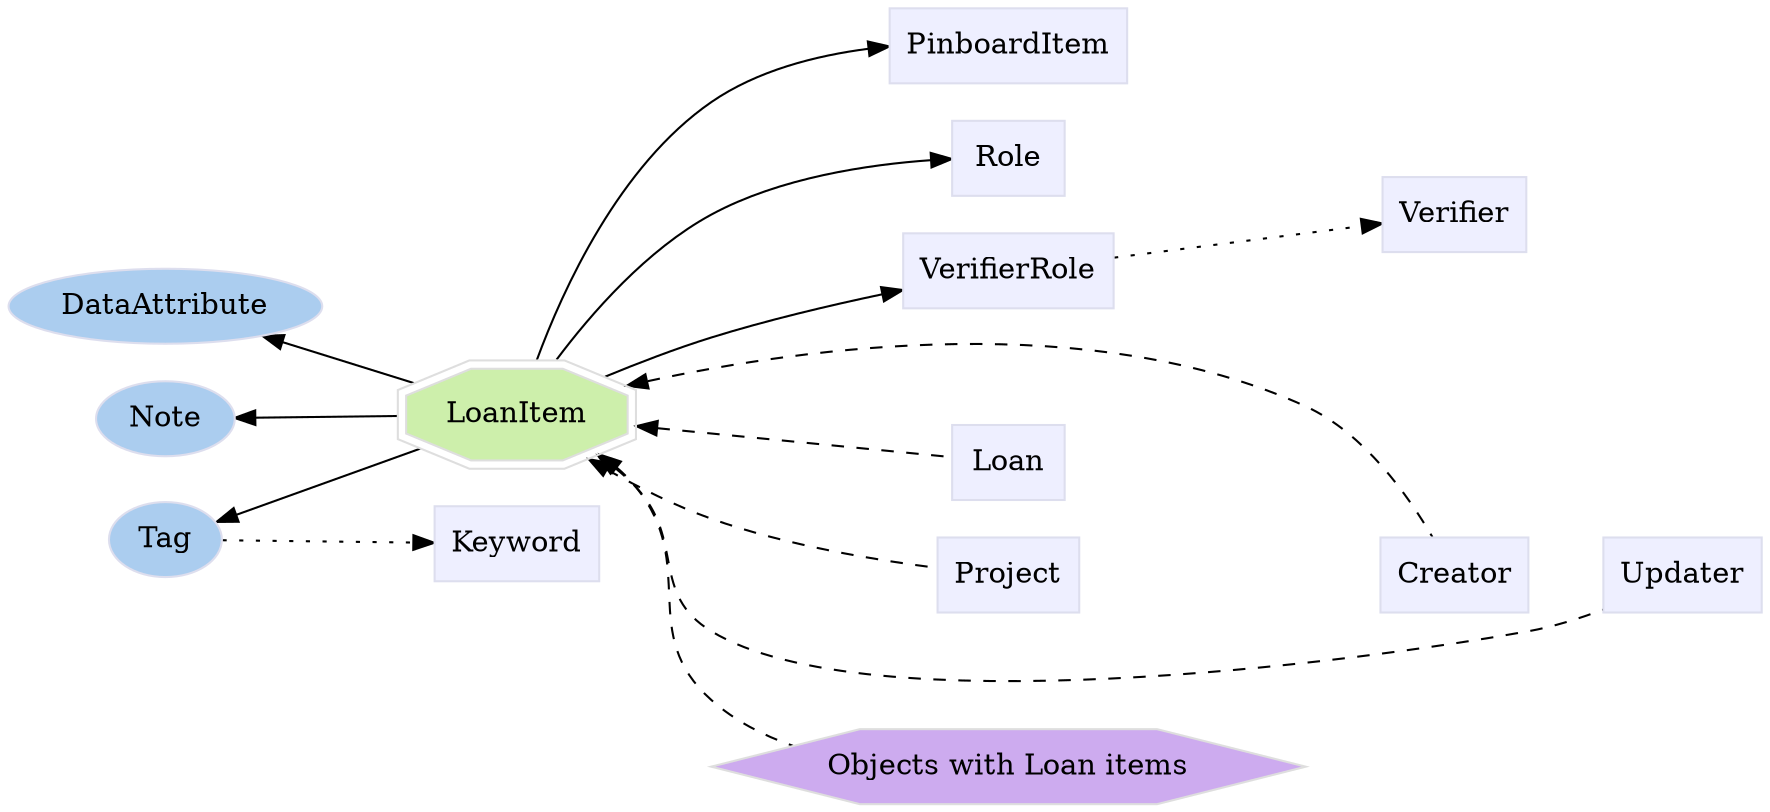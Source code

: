 digraph LoanItem {
	graph [bb="0,0,712.43,382",
		label="",
		outputorder=edgesfirst,
		rankdir=LR
	];
	node [label="\N"];
	subgraph annotator_cluster {
		graph [rank=min];
		DataAttribute	[color="#dddeee",
			fillcolor="#abcdef",
			group=annotator,
			height=0.5,
			href="/develop/Data/models.html#data-attribute",
			label=DataAttribute,
			pos="59.145,240",
			shape=oval,
			style=filled,
			target=_top,
			width=1.6429];
		Tag	[color="#dddeee",
			fillcolor="#abcdef",
			group=annotator,
			height=0.5,
			href="/develop/Data/models.html#tag",
			label=Tag,
			pos="59.145,130",
			shape=oval,
			style=filled,
			target=_top,
			width=0.75];
		Note	[color="#dddeee",
			fillcolor="#abcdef",
			group=annotator,
			height=0.5,
			href="/develop/Data/models.html#note",
			label=Note,
			pos="59.145,186",
			shape=oval,
			style=filled,
			target=_top,
			width=0.77632];
	}
	subgraph core {
	}
	subgraph supporting {
		LoanItem	[color="#dedede",
			fillcolor="#cdefab",
			group=target,
			height=0.61111,
			href="/develop/Data/models.html#loan-item",
			label=LoanItem,
			pos="207.53,187",
			shape=doubleoctagon,
			style=filled,
			target=_top,
			width=1.479];
		Keyword	[color="#dddeee",
			fillcolor="#eeefff",
			group=supporting,
			height=0.5,
			href="/develop/Data/models.html#keyword",
			label=Keyword,
			pos="207.53,129",
			shape=box,
			style=filled,
			target=_top,
			width=0.93056];
		PinboardItem	[color="#dddeee",
			fillcolor="#eeefff",
			group=supporting,
			height=0.5,
			href="/develop/Data/models.html#pinboard-item",
			label=PinboardItem,
			pos="410.1,364",
			shape=box,
			style=filled,
			target=_top,
			width=1.2639];
		Role	[color="#dddeee",
			fillcolor="#eeefff",
			group=supporting,
			height=0.5,
			href="/develop/Data/models.html#role",
			label=Role,
			pos="410.1,310",
			shape=box,
			style=filled,
			target=_top,
			width=0.75];
		VerifierRole	[color="#dddeee",
			fillcolor="#eeefff",
			group=supporting,
			height=0.5,
			href="/develop/Data/models.html#verifier-role",
			label=VerifierRole,
			pos="410.1,256",
			shape=box,
			style=filled,
			target=_top,
			width=1.1528];
		Verifier	[color="#dddeee",
			fillcolor="#eeefff",
			group=supporting,
			height=0.5,
			href="/develop/Data/models.html#verifier",
			label=Verifier,
			pos="587.93,283",
			shape=box,
			style=filled,
			target=_top,
			width=0.79167];
		Creator	[color="#dddeee",
			fillcolor="#eeefff",
			group=supporting,
			height=0.5,
			href="/develop/Data/models.html#creator",
			label=Creator,
			pos="587.93,110",
			shape=box,
			style=filled,
			target=_top,
			width=0.79167];
		Loan	[color="#dddeee",
			fillcolor="#eeefff",
			group=supporting,
			height=0.5,
			href="/develop/Data/models.html#loan",
			label=Loan,
			pos="410.1,164",
			shape=box,
			style=filled,
			target=_top,
			width=0.75];
		Project	[color="#dddeee",
			fillcolor="#eeefff",
			group=supporting,
			height=0.5,
			href="/develop/Data/models.html#project",
			label=Project,
			pos="410.1,110",
			shape=box,
			style=filled,
			target=_top,
			width=0.76389];
		Updater	[color="#dddeee",
			fillcolor="#eeefff",
			group=supporting,
			height=0.5,
			href="/develop/Data/models.html#updater",
			label=Updater,
			pos="682.43,110",
			shape=box,
			style=filled,
			target=_top,
			width=0.83333];
	}
	Tag -> Keyword	[pos="e,173.93,129.22 86.316,129.82 107.86,129.67 138.82,129.46 163.92,129.29",
		style=dotted];
	LoanItem -> DataAttribute	[pos="e,97.844,226.35 165.88,201.72 147.75,208.28 126.27,216.06 107.43,222.88"];
	LoanItem -> Tag	[pos="e,83.018,138.91 167.3,171.73 143.94,162.63 114.65,151.22 92.594,142.63"];
	LoanItem -> Note	[pos="e,87.336,186.19 154,186.64 135.32,186.51 114.68,186.37 97.519,186.26"];
	LoanItem -> PinboardItem	[pos="e,364.33,361.4 215.31,209.15 226.63,242.26 252.59,304.27 296.78,337 313.32,349.25 334.64,356.02 354.26,359.73"];
	LoanItem -> Role	[pos="e,382.96,308.07 222.99,209.21 238.56,231.32 265.36,264.52 296.78,283 320.02,296.67 349.82,303.43 372.88,306.76"];
	LoanItem -> VerifierRole	[pos="e,368.45,245.68 244.65,203.29 260.48,210.13 279.38,217.9 296.78,224 316.74,231 339.08,237.61 358.55,242.98"];
	LoanItem -> Creator	[dir=back,
		pos="s,254.32,199.81 264.46,202.15 330.09,216.79 440.48,231.37 523.43,191 550.1,178.02 568.88,147.81 578.79,128.18",
		style=dashed];
	LoanItem -> Loan	[dir=back,
		pos="s,260.97,180.99 271.34,179.8 308.98,175.48 354.84,170.22 383,166.99",
		style=dashed];
	LoanItem -> Project	[dir=back,
		pos="s,239.63,168.82 248.42,163.73 269.26,151.69 291.51,139.08 296.78,137 325.14,125.81 359.42,118.39 382.59,114.21",
		style=dashed];
	LoanItem -> Updater	[dir=back,
		pos="s,243.25,170.27 251.67,164.3 254.95,161.73 258.04,158.96 260.78,156 285.35,129.45 266.06,102.1 296.78,83 357.1,45.49 546.77,69.107 \
616.43,83 628.53,85.414 641.2,90.126 652.11,94.947",
		style=dashed];
	"Objects with Loan items"	[color="#dedede",
		fillcolor="#cdabef",
		group=polymorphic,
		height=0.5,
		href="/develop/Data/models.html#objects with loan item",
		label="Objects with Loan items",
		pos="410.1,18",
		shape=hexagon,
		style=filled,
		target=_top,
		width=3.1479];
	LoanItem -> "Objects with Loan items"	[dir=back,
		pos="s,244.37,170.41 252.64,164.23 255.62,161.7 258.38,158.96 260.78,156 292.12,117.35 260.73,84.293 296.78,50 306.62,40.636 319.01,33.982 \
331.93,29.26",
		style=dashed];
	Role -> Verifier	[pos="e,559.26,287.25 437.42,305.96 467.12,301.4 515.64,293.95 549.32,288.77",
		style=invis];
	VerifierRole -> Verifier	[pos="e,559.24,278.75 451.88,262.26 481.25,266.77 520.57,272.81 549.21,277.21",
		style=dotted];
	Creator -> Updater	[pos="e,652.26,110 616.43,110 624.46,110 633.39,110 642,110",
		style=invis];
	Project -> Creator	[pos="e,559.39,110 437.81,110 467.45,110 515.54,110 549.06,110",
		style=invis];
}
